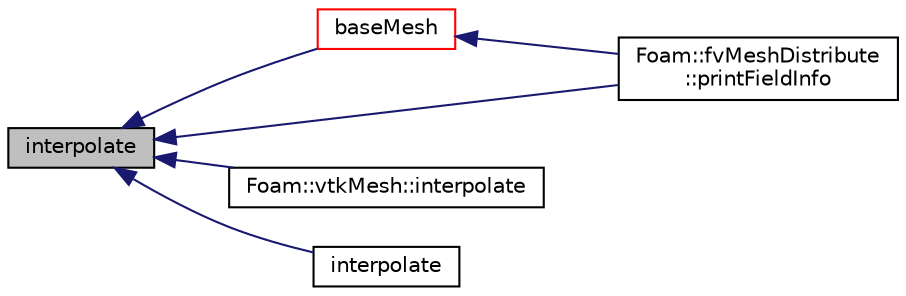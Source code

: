 digraph "interpolate"
{
  bgcolor="transparent";
  edge [fontname="Helvetica",fontsize="10",labelfontname="Helvetica",labelfontsize="10"];
  node [fontname="Helvetica",fontsize="10",shape=record];
  rankdir="LR";
  Node1 [label="interpolate",height=0.2,width=0.4,color="black", fillcolor="grey75", style="filled", fontcolor="black"];
  Node1 -> Node2 [dir="back",color="midnightblue",fontsize="10",style="solid",fontname="Helvetica"];
  Node2 [label="baseMesh",height=0.2,width=0.4,color="red",URL="$a00881.html#a37e30e259b3d2b3c03fd12a8180b31a6",tooltip="Original mesh. "];
  Node2 -> Node3 [dir="back",color="midnightblue",fontsize="10",style="solid",fontname="Helvetica"];
  Node3 [label="Foam::fvMeshDistribute\l::printFieldInfo",height=0.2,width=0.4,color="black",URL="$a00878.html#ac01a969a7e9466cbdca2475c4c0bd9c2",tooltip="Print some field info. "];
  Node1 -> Node4 [dir="back",color="midnightblue",fontsize="10",style="solid",fontname="Helvetica"];
  Node4 [label="Foam::vtkMesh::interpolate",height=0.2,width=0.4,color="black",URL="$a02814.html#a2abc098177ecbb7b0dc7210aa0056b70",tooltip="Map volume field (does in fact do very little interpolation;. "];
  Node1 -> Node5 [dir="back",color="midnightblue",fontsize="10",style="solid",fontname="Helvetica"];
  Node5 [label="interpolate",height=0.2,width=0.4,color="black",URL="$a00881.html#a7f0d8ba2b6a4c4c47fd025904753a3fc"];
  Node1 -> Node3 [dir="back",color="midnightblue",fontsize="10",style="solid",fontname="Helvetica"];
}
